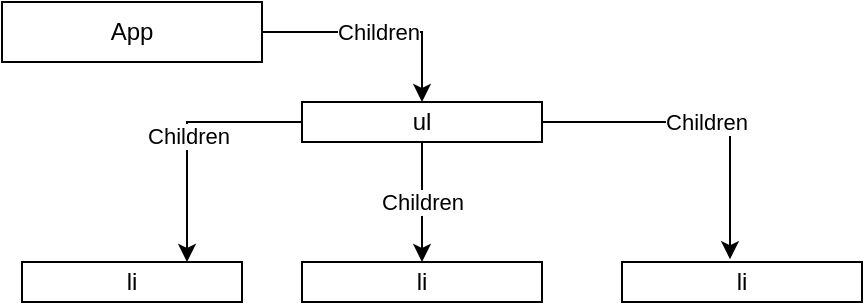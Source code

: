 <mxfile version="14.6.13" type="github">
  <diagram id="8WWkyR2Xk-BZwrAZDh8B" name="Page-1">
    <mxGraphModel dx="1038" dy="564" grid="1" gridSize="10" guides="1" tooltips="1" connect="1" arrows="1" fold="1" page="1" pageScale="1" pageWidth="827" pageHeight="1169" math="0" shadow="0">
      <root>
        <mxCell id="0" />
        <mxCell id="1" parent="0" />
        <mxCell id="sABxavPG_k39-oUsNh8Q-3" value="Children" style="edgeStyle=orthogonalEdgeStyle;rounded=0;orthogonalLoop=1;jettySize=auto;html=1;" edge="1" parent="1" source="sABxavPG_k39-oUsNh8Q-1" target="sABxavPG_k39-oUsNh8Q-2">
          <mxGeometry relative="1" as="geometry" />
        </mxCell>
        <mxCell id="sABxavPG_k39-oUsNh8Q-1" value="App" style="rounded=0;whiteSpace=wrap;html=1;" vertex="1" parent="1">
          <mxGeometry x="10" y="10" width="130" height="30" as="geometry" />
        </mxCell>
        <mxCell id="sABxavPG_k39-oUsNh8Q-12" value="Children" style="edgeStyle=orthogonalEdgeStyle;rounded=0;orthogonalLoop=1;jettySize=auto;html=1;entryX=0.75;entryY=0;entryDx=0;entryDy=0;" edge="1" parent="1" source="sABxavPG_k39-oUsNh8Q-2" target="sABxavPG_k39-oUsNh8Q-4">
          <mxGeometry relative="1" as="geometry" />
        </mxCell>
        <mxCell id="sABxavPG_k39-oUsNh8Q-13" value="Children" style="edgeStyle=orthogonalEdgeStyle;rounded=0;orthogonalLoop=1;jettySize=auto;html=1;entryX=0.5;entryY=0;entryDx=0;entryDy=0;" edge="1" parent="1" source="sABxavPG_k39-oUsNh8Q-2" target="sABxavPG_k39-oUsNh8Q-5">
          <mxGeometry relative="1" as="geometry" />
        </mxCell>
        <mxCell id="sABxavPG_k39-oUsNh8Q-14" value="Children" style="edgeStyle=orthogonalEdgeStyle;rounded=0;orthogonalLoop=1;jettySize=auto;html=1;entryX=0.45;entryY=-0.07;entryDx=0;entryDy=0;entryPerimeter=0;" edge="1" parent="1" source="sABxavPG_k39-oUsNh8Q-2" target="sABxavPG_k39-oUsNh8Q-6">
          <mxGeometry relative="1" as="geometry" />
        </mxCell>
        <mxCell id="sABxavPG_k39-oUsNh8Q-2" value="ul" style="rounded=0;whiteSpace=wrap;html=1;" vertex="1" parent="1">
          <mxGeometry x="160" y="60" width="120" height="20" as="geometry" />
        </mxCell>
        <mxCell id="sABxavPG_k39-oUsNh8Q-4" value="li" style="rounded=0;whiteSpace=wrap;html=1;" vertex="1" parent="1">
          <mxGeometry x="20" y="140" width="110" height="20" as="geometry" />
        </mxCell>
        <mxCell id="sABxavPG_k39-oUsNh8Q-5" value="li" style="rounded=0;whiteSpace=wrap;html=1;" vertex="1" parent="1">
          <mxGeometry x="160" y="140" width="120" height="20" as="geometry" />
        </mxCell>
        <mxCell id="sABxavPG_k39-oUsNh8Q-6" value="li" style="rounded=0;whiteSpace=wrap;html=1;" vertex="1" parent="1">
          <mxGeometry x="320" y="140" width="120" height="20" as="geometry" />
        </mxCell>
      </root>
    </mxGraphModel>
  </diagram>
</mxfile>
